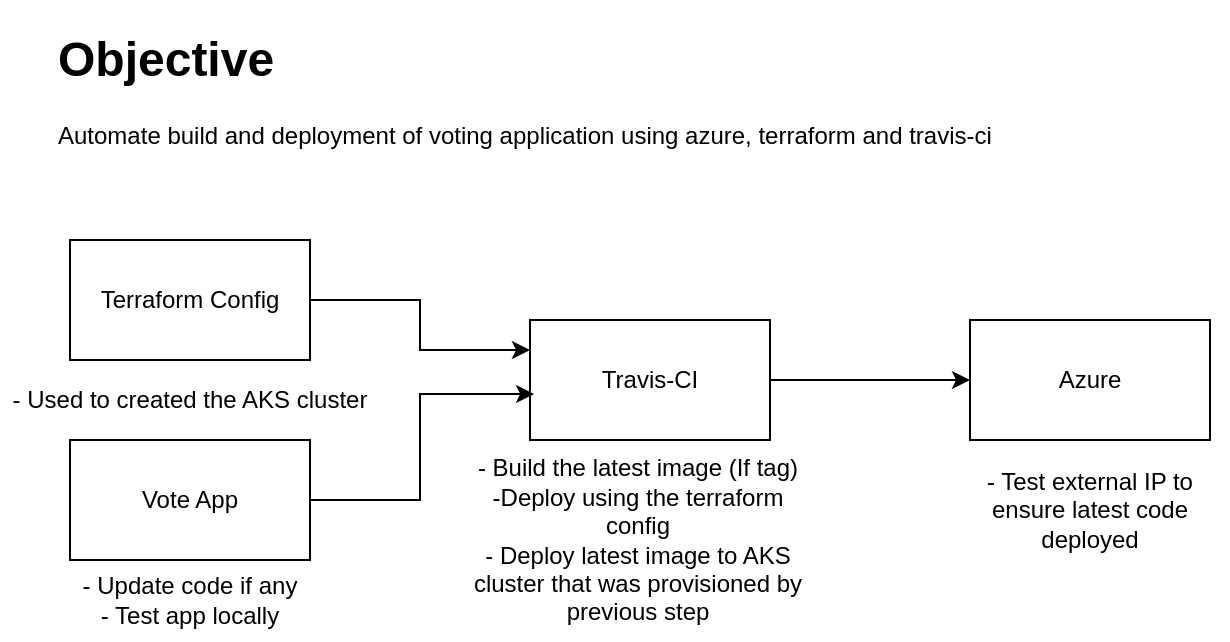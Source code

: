 <mxfile version="14.9.3" type="device"><diagram id="tYAGM7OhpXnlJ0ZJiqUO" name="Page-1"><mxGraphModel dx="1146" dy="526" grid="1" gridSize="10" guides="1" tooltips="1" connect="1" arrows="1" fold="1" page="1" pageScale="1" pageWidth="827" pageHeight="1169" math="0" shadow="0"><root><mxCell id="0"/><mxCell id="1" parent="0"/><mxCell id="ew6vk2V6Vxa4FsZ_D2eC-3" value="&lt;h1&gt;Objective&lt;/h1&gt;&lt;p&gt;Automate build and deployment of voting application using azure, terraform and travis-ci&lt;/p&gt;" style="text;html=1;strokeColor=none;fillColor=none;spacing=5;spacingTop=-20;whiteSpace=wrap;overflow=hidden;rounded=0;" parent="1" vertex="1"><mxGeometry x="119" y="80" width="590" height="80" as="geometry"/></mxCell><mxCell id="ew6vk2V6Vxa4FsZ_D2eC-9" style="edgeStyle=orthogonalEdgeStyle;rounded=0;orthogonalLoop=1;jettySize=auto;html=1;" parent="1" source="ew6vk2V6Vxa4FsZ_D2eC-5" target="ew6vk2V6Vxa4FsZ_D2eC-6" edge="1"><mxGeometry relative="1" as="geometry"/></mxCell><mxCell id="ew6vk2V6Vxa4FsZ_D2eC-5" value="Travis-CI" style="rounded=0;whiteSpace=wrap;html=1;" parent="1" vertex="1"><mxGeometry x="360" y="230" width="120" height="60" as="geometry"/></mxCell><mxCell id="ew6vk2V6Vxa4FsZ_D2eC-6" value="Azure" style="rounded=0;whiteSpace=wrap;html=1;" parent="1" vertex="1"><mxGeometry x="580" y="230" width="120" height="60" as="geometry"/></mxCell><mxCell id="ew6vk2V6Vxa4FsZ_D2eC-14" value="- Build the latest image (If tag)&lt;br&gt;-Deploy using the terraform config&lt;br&gt;- Deploy latest image to AKS cluster that was provisioned by previous step" style="text;html=1;strokeColor=none;fillColor=none;align=center;verticalAlign=middle;whiteSpace=wrap;rounded=0;" parent="1" vertex="1"><mxGeometry x="329" y="290" width="170" height="100" as="geometry"/></mxCell><mxCell id="ew6vk2V6Vxa4FsZ_D2eC-15" value="- Test external IP to ensure latest code deployed" style="text;html=1;strokeColor=none;fillColor=none;align=center;verticalAlign=middle;whiteSpace=wrap;rounded=0;" parent="1" vertex="1"><mxGeometry x="580" y="290" width="120" height="70" as="geometry"/></mxCell><mxCell id="iNK6aew3MtYWvedq8PSE-4" style="edgeStyle=orthogonalEdgeStyle;rounded=0;orthogonalLoop=1;jettySize=auto;html=1;entryX=0;entryY=0.25;entryDx=0;entryDy=0;" parent="1" source="iNK6aew3MtYWvedq8PSE-3" target="ew6vk2V6Vxa4FsZ_D2eC-5" edge="1"><mxGeometry relative="1" as="geometry"/></mxCell><mxCell id="iNK6aew3MtYWvedq8PSE-3" value="Terraform Config" style="rounded=0;whiteSpace=wrap;html=1;" parent="1" vertex="1"><mxGeometry x="130" y="190" width="120" height="60" as="geometry"/></mxCell><mxCell id="iNK6aew3MtYWvedq8PSE-6" style="edgeStyle=orthogonalEdgeStyle;rounded=0;orthogonalLoop=1;jettySize=auto;html=1;entryX=0.017;entryY=0.617;entryDx=0;entryDy=0;entryPerimeter=0;" parent="1" source="iNK6aew3MtYWvedq8PSE-5" target="ew6vk2V6Vxa4FsZ_D2eC-5" edge="1"><mxGeometry relative="1" as="geometry"/></mxCell><mxCell id="iNK6aew3MtYWvedq8PSE-5" value="Vote App" style="rounded=0;whiteSpace=wrap;html=1;" parent="1" vertex="1"><mxGeometry x="130" y="290" width="120" height="60" as="geometry"/></mxCell><mxCell id="iNK6aew3MtYWvedq8PSE-7" value="- Update code if any&lt;br&gt;- Test app locally" style="text;html=1;strokeColor=none;fillColor=none;align=center;verticalAlign=middle;whiteSpace=wrap;rounded=0;" parent="1" vertex="1"><mxGeometry x="105" y="350" width="170" height="40" as="geometry"/></mxCell><mxCell id="iNK6aew3MtYWvedq8PSE-9" value="- Used to created the AKS cluster" style="text;html=1;strokeColor=none;fillColor=none;align=center;verticalAlign=middle;whiteSpace=wrap;rounded=0;" parent="1" vertex="1"><mxGeometry x="95" y="250" width="190" height="40" as="geometry"/></mxCell></root></mxGraphModel></diagram></mxfile>